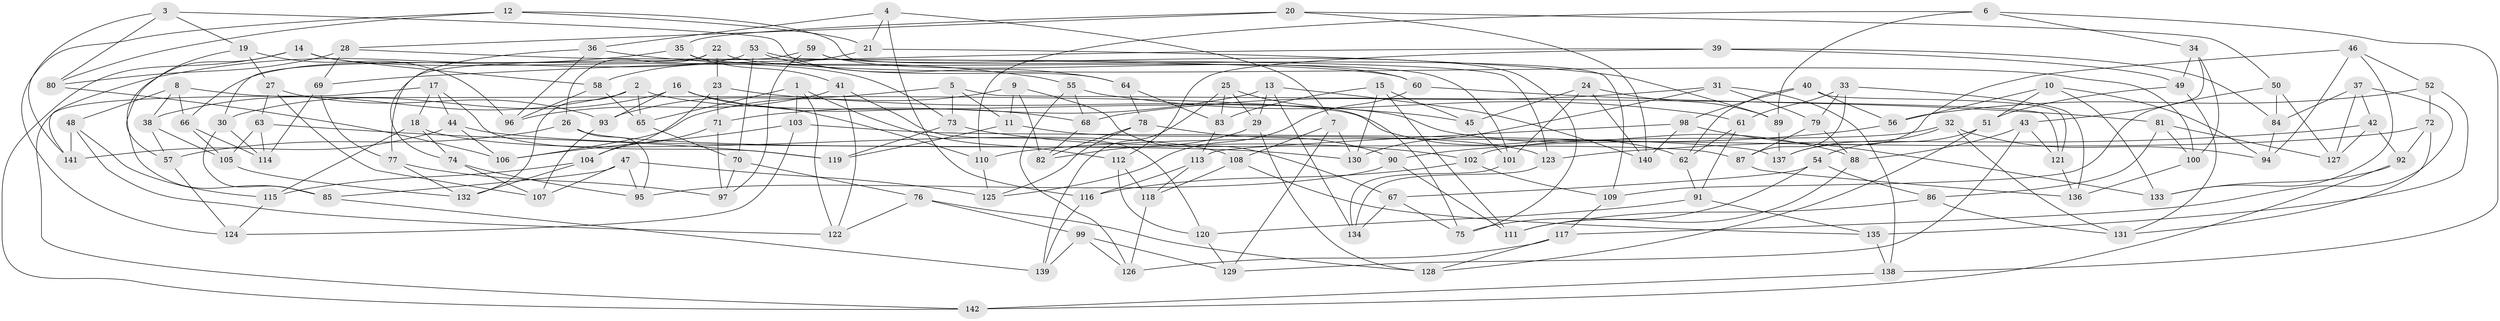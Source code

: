 // coarse degree distribution, {6: 0.46511627906976744, 4: 0.32558139534883723, 3: 0.05813953488372093, 5: 0.1511627906976744}
// Generated by graph-tools (version 1.1) at 2025/38/03/04/25 23:38:17]
// undirected, 142 vertices, 284 edges
graph export_dot {
  node [color=gray90,style=filled];
  1;
  2;
  3;
  4;
  5;
  6;
  7;
  8;
  9;
  10;
  11;
  12;
  13;
  14;
  15;
  16;
  17;
  18;
  19;
  20;
  21;
  22;
  23;
  24;
  25;
  26;
  27;
  28;
  29;
  30;
  31;
  32;
  33;
  34;
  35;
  36;
  37;
  38;
  39;
  40;
  41;
  42;
  43;
  44;
  45;
  46;
  47;
  48;
  49;
  50;
  51;
  52;
  53;
  54;
  55;
  56;
  57;
  58;
  59;
  60;
  61;
  62;
  63;
  64;
  65;
  66;
  67;
  68;
  69;
  70;
  71;
  72;
  73;
  74;
  75;
  76;
  77;
  78;
  79;
  80;
  81;
  82;
  83;
  84;
  85;
  86;
  87;
  88;
  89;
  90;
  91;
  92;
  93;
  94;
  95;
  96;
  97;
  98;
  99;
  100;
  101;
  102;
  103;
  104;
  105;
  106;
  107;
  108;
  109;
  110;
  111;
  112;
  113;
  114;
  115;
  116;
  117;
  118;
  119;
  120;
  121;
  122;
  123;
  124;
  125;
  126;
  127;
  128;
  129;
  130;
  131;
  132;
  133;
  134;
  135;
  136;
  137;
  138;
  139;
  140;
  141;
  142;
  1 -- 112;
  1 -- 103;
  1 -- 122;
  1 -- 65;
  2 -- 132;
  2 -- 38;
  2 -- 65;
  2 -- 88;
  3 -- 64;
  3 -- 80;
  3 -- 19;
  3 -- 141;
  4 -- 21;
  4 -- 116;
  4 -- 7;
  4 -- 36;
  5 -- 93;
  5 -- 121;
  5 -- 73;
  5 -- 11;
  6 -- 89;
  6 -- 34;
  6 -- 138;
  6 -- 110;
  7 -- 130;
  7 -- 129;
  7 -- 108;
  8 -- 38;
  8 -- 66;
  8 -- 62;
  8 -- 48;
  9 -- 67;
  9 -- 82;
  9 -- 106;
  9 -- 11;
  10 -- 51;
  10 -- 133;
  10 -- 94;
  10 -- 56;
  11 -- 119;
  11 -- 123;
  12 -- 21;
  12 -- 124;
  12 -- 80;
  12 -- 109;
  13 -- 71;
  13 -- 29;
  13 -- 134;
  13 -- 140;
  14 -- 142;
  14 -- 58;
  14 -- 73;
  14 -- 85;
  15 -- 111;
  15 -- 83;
  15 -- 45;
  15 -- 130;
  16 -- 93;
  16 -- 68;
  16 -- 30;
  16 -- 110;
  17 -- 18;
  17 -- 142;
  17 -- 119;
  17 -- 44;
  18 -- 115;
  18 -- 74;
  18 -- 108;
  19 -- 57;
  19 -- 96;
  19 -- 27;
  20 -- 140;
  20 -- 28;
  20 -- 50;
  20 -- 35;
  21 -- 89;
  21 -- 58;
  22 -- 26;
  22 -- 30;
  22 -- 23;
  22 -- 100;
  23 -- 71;
  23 -- 104;
  23 -- 45;
  24 -- 101;
  24 -- 45;
  24 -- 89;
  24 -- 140;
  25 -- 29;
  25 -- 75;
  25 -- 139;
  25 -- 83;
  26 -- 87;
  26 -- 95;
  26 -- 57;
  27 -- 107;
  27 -- 93;
  27 -- 63;
  28 -- 60;
  28 -- 80;
  28 -- 69;
  29 -- 128;
  29 -- 82;
  30 -- 114;
  30 -- 85;
  31 -- 130;
  31 -- 68;
  31 -- 79;
  31 -- 138;
  32 -- 102;
  32 -- 94;
  32 -- 137;
  32 -- 131;
  33 -- 87;
  33 -- 79;
  33 -- 136;
  33 -- 61;
  34 -- 49;
  34 -- 43;
  34 -- 100;
  35 -- 141;
  35 -- 101;
  35 -- 41;
  36 -- 96;
  36 -- 55;
  36 -- 74;
  37 -- 127;
  37 -- 84;
  37 -- 42;
  37 -- 117;
  38 -- 105;
  38 -- 57;
  39 -- 49;
  39 -- 112;
  39 -- 69;
  39 -- 84;
  40 -- 121;
  40 -- 98;
  40 -- 56;
  40 -- 62;
  41 -- 96;
  41 -- 122;
  41 -- 120;
  42 -- 123;
  42 -- 127;
  42 -- 92;
  43 -- 88;
  43 -- 129;
  43 -- 121;
  44 -- 130;
  44 -- 141;
  44 -- 106;
  45 -- 101;
  46 -- 94;
  46 -- 52;
  46 -- 133;
  46 -- 137;
  47 -- 107;
  47 -- 85;
  47 -- 95;
  47 -- 125;
  48 -- 115;
  48 -- 141;
  48 -- 122;
  49 -- 131;
  49 -- 51;
  50 -- 127;
  50 -- 109;
  50 -- 84;
  51 -- 54;
  51 -- 128;
  52 -- 72;
  52 -- 56;
  52 -- 135;
  53 -- 123;
  53 -- 66;
  53 -- 70;
  53 -- 64;
  54 -- 75;
  54 -- 67;
  54 -- 86;
  55 -- 61;
  55 -- 68;
  55 -- 126;
  56 -- 90;
  57 -- 124;
  58 -- 96;
  58 -- 65;
  59 -- 77;
  59 -- 60;
  59 -- 75;
  59 -- 97;
  60 -- 125;
  60 -- 81;
  61 -- 62;
  61 -- 91;
  62 -- 91;
  63 -- 114;
  63 -- 119;
  63 -- 105;
  64 -- 78;
  64 -- 83;
  65 -- 70;
  66 -- 105;
  66 -- 114;
  67 -- 134;
  67 -- 75;
  68 -- 82;
  69 -- 77;
  69 -- 114;
  70 -- 76;
  70 -- 97;
  71 -- 97;
  71 -- 104;
  72 -- 131;
  72 -- 110;
  72 -- 92;
  73 -- 102;
  73 -- 119;
  74 -- 95;
  74 -- 107;
  76 -- 99;
  76 -- 122;
  76 -- 128;
  77 -- 132;
  77 -- 97;
  78 -- 125;
  78 -- 90;
  78 -- 82;
  79 -- 88;
  79 -- 87;
  80 -- 106;
  81 -- 127;
  81 -- 100;
  81 -- 86;
  83 -- 113;
  84 -- 94;
  85 -- 139;
  86 -- 111;
  86 -- 131;
  87 -- 136;
  88 -- 111;
  89 -- 137;
  90 -- 95;
  90 -- 111;
  91 -- 135;
  91 -- 120;
  92 -- 142;
  92 -- 133;
  93 -- 107;
  98 -- 140;
  98 -- 133;
  98 -- 113;
  99 -- 126;
  99 -- 129;
  99 -- 139;
  100 -- 136;
  101 -- 134;
  102 -- 116;
  102 -- 109;
  103 -- 106;
  103 -- 137;
  103 -- 124;
  104 -- 115;
  104 -- 132;
  105 -- 132;
  108 -- 118;
  108 -- 135;
  109 -- 117;
  110 -- 125;
  112 -- 118;
  112 -- 120;
  113 -- 118;
  113 -- 116;
  115 -- 124;
  116 -- 139;
  117 -- 126;
  117 -- 128;
  118 -- 126;
  120 -- 129;
  121 -- 136;
  123 -- 134;
  135 -- 138;
  138 -- 142;
}
